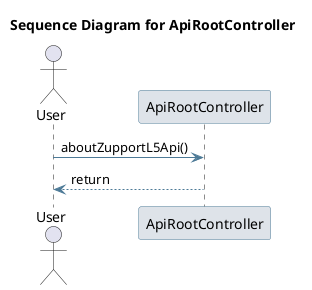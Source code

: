 @startuml
skinparam sequence {
 ArrowColor #4D7A97 
 ParticipantBorderColor #4D7A97 
 ParticipantBackgroundColor #DEE3E9 
}
title Sequence Diagram for ApiRootController

actor User
User -> ApiRootController: aboutZupportL5Api()
ApiRootController --> User : return
@enduml